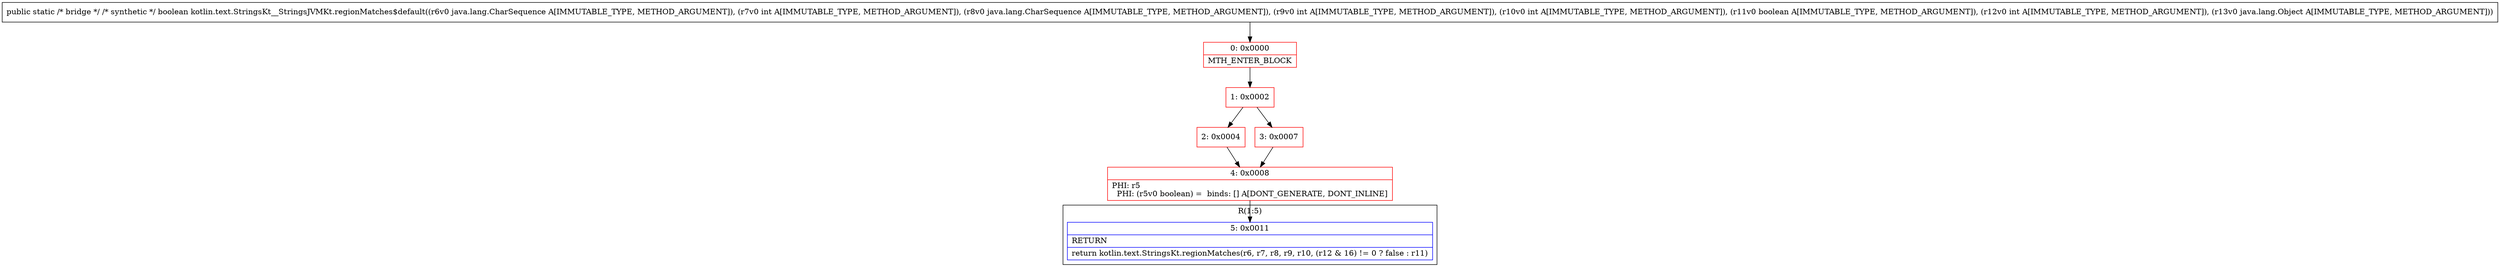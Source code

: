 digraph "CFG forkotlin.text.StringsKt__StringsJVMKt.regionMatches$default(Ljava\/lang\/CharSequence;ILjava\/lang\/CharSequence;IIZILjava\/lang\/Object;)Z" {
subgraph cluster_Region_1386216258 {
label = "R(1:5)";
node [shape=record,color=blue];
Node_5 [shape=record,label="{5\:\ 0x0011|RETURN\l|return kotlin.text.StringsKt.regionMatches(r6, r7, r8, r9, r10, (r12 & 16) != 0 ? false : r11)\l}"];
}
Node_0 [shape=record,color=red,label="{0\:\ 0x0000|MTH_ENTER_BLOCK\l}"];
Node_1 [shape=record,color=red,label="{1\:\ 0x0002}"];
Node_2 [shape=record,color=red,label="{2\:\ 0x0004}"];
Node_3 [shape=record,color=red,label="{3\:\ 0x0007}"];
Node_4 [shape=record,color=red,label="{4\:\ 0x0008|PHI: r5 \l  PHI: (r5v0 boolean) =  binds: [] A[DONT_GENERATE, DONT_INLINE]\l}"];
MethodNode[shape=record,label="{public static \/* bridge *\/ \/* synthetic *\/ boolean kotlin.text.StringsKt__StringsJVMKt.regionMatches$default((r6v0 java.lang.CharSequence A[IMMUTABLE_TYPE, METHOD_ARGUMENT]), (r7v0 int A[IMMUTABLE_TYPE, METHOD_ARGUMENT]), (r8v0 java.lang.CharSequence A[IMMUTABLE_TYPE, METHOD_ARGUMENT]), (r9v0 int A[IMMUTABLE_TYPE, METHOD_ARGUMENT]), (r10v0 int A[IMMUTABLE_TYPE, METHOD_ARGUMENT]), (r11v0 boolean A[IMMUTABLE_TYPE, METHOD_ARGUMENT]), (r12v0 int A[IMMUTABLE_TYPE, METHOD_ARGUMENT]), (r13v0 java.lang.Object A[IMMUTABLE_TYPE, METHOD_ARGUMENT])) }"];
MethodNode -> Node_0;
Node_0 -> Node_1;
Node_1 -> Node_2;
Node_1 -> Node_3;
Node_2 -> Node_4;
Node_3 -> Node_4;
Node_4 -> Node_5;
}

